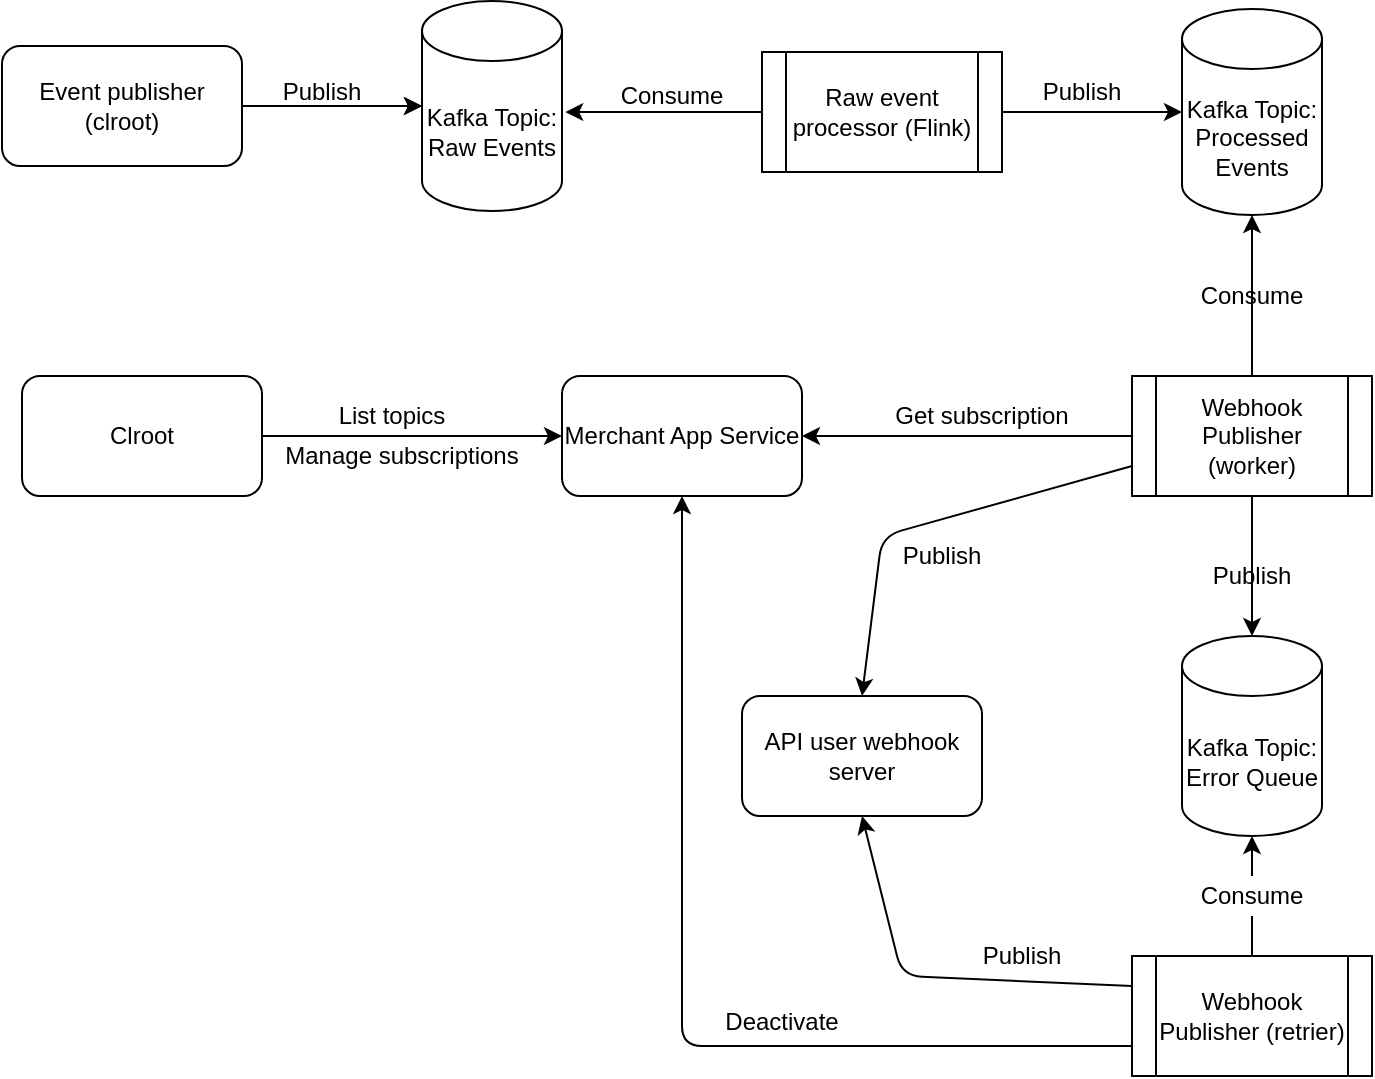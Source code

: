 <mxfile version="14.4.8" type="github">
  <diagram id="0bHECz6gH4kT4osSvVDA" name="Page-1">
    <mxGraphModel dx="1426" dy="826" grid="1" gridSize="10" guides="1" tooltips="1" connect="1" arrows="1" fold="1" page="1" pageScale="1" pageWidth="850" pageHeight="1100" background="#FFFFFF" math="0" shadow="0">
      <root>
        <mxCell id="0" />
        <mxCell id="1" parent="0" />
        <mxCell id="YQfu7MhCzdLPTRgZcDVn-2" value="" style="endArrow=classic;html=1;exitX=1;exitY=0.5;exitDx=0;exitDy=0;entryX=0;entryY=0.5;entryDx=0;entryDy=0;entryPerimeter=0;" parent="1" target="YQfu7MhCzdLPTRgZcDVn-4" edge="1">
          <mxGeometry width="50" height="50" relative="1" as="geometry">
            <mxPoint x="230" y="255" as="sourcePoint" />
            <mxPoint x="370" y="260" as="targetPoint" />
          </mxGeometry>
        </mxCell>
        <mxCell id="YQfu7MhCzdLPTRgZcDVn-3" value="Publish" style="text;html=1;strokeColor=none;fillColor=none;align=center;verticalAlign=middle;whiteSpace=wrap;rounded=0;" parent="1" vertex="1">
          <mxGeometry x="250" y="238" width="40" height="20" as="geometry" />
        </mxCell>
        <mxCell id="YQfu7MhCzdLPTRgZcDVn-4" value="Kafka Topic: Raw Events" style="shape=cylinder3;whiteSpace=wrap;html=1;boundedLbl=1;backgroundOutline=1;size=15;" parent="1" vertex="1">
          <mxGeometry x="320" y="202.5" width="70" height="105" as="geometry" />
        </mxCell>
        <mxCell id="YQfu7MhCzdLPTRgZcDVn-5" value="Raw event processor (Flink)" style="shape=process;whiteSpace=wrap;html=1;backgroundOutline=1;" parent="1" vertex="1">
          <mxGeometry x="490" y="228" width="120" height="60" as="geometry" />
        </mxCell>
        <mxCell id="YQfu7MhCzdLPTRgZcDVn-6" value="" style="endArrow=classic;html=1;exitX=0;exitY=0.5;exitDx=0;exitDy=0;entryX=1.023;entryY=0.529;entryDx=0;entryDy=0;entryPerimeter=0;" parent="1" source="YQfu7MhCzdLPTRgZcDVn-5" target="YQfu7MhCzdLPTRgZcDVn-4" edge="1">
          <mxGeometry width="50" height="50" relative="1" as="geometry">
            <mxPoint x="240" y="265" as="sourcePoint" />
            <mxPoint x="330" y="265" as="targetPoint" />
          </mxGeometry>
        </mxCell>
        <mxCell id="YQfu7MhCzdLPTRgZcDVn-7" value="Consume" style="text;html=1;strokeColor=none;fillColor=none;align=center;verticalAlign=middle;whiteSpace=wrap;rounded=0;" parent="1" vertex="1">
          <mxGeometry x="425" y="240" width="40" height="20" as="geometry" />
        </mxCell>
        <mxCell id="YQfu7MhCzdLPTRgZcDVn-8" value="Kafka Topic: Processed Events" style="shape=cylinder3;whiteSpace=wrap;html=1;boundedLbl=1;backgroundOutline=1;size=15;" parent="1" vertex="1">
          <mxGeometry x="700" y="206.5" width="70" height="103" as="geometry" />
        </mxCell>
        <mxCell id="YQfu7MhCzdLPTRgZcDVn-9" value="" style="endArrow=classic;html=1;exitX=1;exitY=0.5;exitDx=0;exitDy=0;entryX=0;entryY=0.5;entryDx=0;entryDy=0;entryPerimeter=0;" parent="1" target="YQfu7MhCzdLPTRgZcDVn-8" edge="1">
          <mxGeometry width="50" height="50" relative="1" as="geometry">
            <mxPoint x="610" y="258" as="sourcePoint" />
            <mxPoint x="700" y="258" as="targetPoint" />
          </mxGeometry>
        </mxCell>
        <mxCell id="YQfu7MhCzdLPTRgZcDVn-10" value="Publish" style="text;html=1;strokeColor=none;fillColor=none;align=center;verticalAlign=middle;whiteSpace=wrap;rounded=0;" parent="1" vertex="1">
          <mxGeometry x="630" y="238" width="40" height="20" as="geometry" />
        </mxCell>
        <mxCell id="YQfu7MhCzdLPTRgZcDVn-11" value="Webhook Publisher (worker)" style="shape=process;whiteSpace=wrap;html=1;backgroundOutline=1;" parent="1" vertex="1">
          <mxGeometry x="675" y="390" width="120" height="60" as="geometry" />
        </mxCell>
        <mxCell id="YQfu7MhCzdLPTRgZcDVn-12" value="Consume" style="text;html=1;align=center;verticalAlign=middle;whiteSpace=wrap;rounded=0;" parent="1" vertex="1">
          <mxGeometry x="715" y="340" width="40" height="20" as="geometry" />
        </mxCell>
        <mxCell id="YQfu7MhCzdLPTRgZcDVn-13" value="" style="endArrow=classic;html=1;exitX=0.5;exitY=0;exitDx=0;exitDy=0;entryX=0.5;entryY=1;entryDx=0;entryDy=0;entryPerimeter=0;" parent="1" source="YQfu7MhCzdLPTRgZcDVn-11" target="YQfu7MhCzdLPTRgZcDVn-8" edge="1">
          <mxGeometry width="50" height="50" relative="1" as="geometry">
            <mxPoint x="500" y="268" as="sourcePoint" />
            <mxPoint x="401.61" y="268.045" as="targetPoint" />
          </mxGeometry>
        </mxCell>
        <mxCell id="YQfu7MhCzdLPTRgZcDVn-14" value="Merchant App Service" style="rounded=1;whiteSpace=wrap;html=1;" parent="1" vertex="1">
          <mxGeometry x="390" y="390" width="120" height="60" as="geometry" />
        </mxCell>
        <mxCell id="YQfu7MhCzdLPTRgZcDVn-18" value="" style="edgeStyle=orthogonalEdgeStyle;rounded=0;orthogonalLoop=1;jettySize=auto;html=1;exitX=1;exitY=0.5;exitDx=0;exitDy=0;" parent="1" source="YQfu7MhCzdLPTRgZcDVn-17" target="YQfu7MhCzdLPTRgZcDVn-4" edge="1">
          <mxGeometry relative="1" as="geometry" />
        </mxCell>
        <mxCell id="YQfu7MhCzdLPTRgZcDVn-17" value="&lt;span&gt;Event publisher (clroot)&lt;/span&gt;" style="rounded=1;whiteSpace=wrap;html=1;" parent="1" vertex="1">
          <mxGeometry x="110" y="225" width="120" height="60" as="geometry" />
        </mxCell>
        <mxCell id="YQfu7MhCzdLPTRgZcDVn-19" value="" style="endArrow=classic;html=1;entryX=1;entryY=0.5;entryDx=0;entryDy=0;exitX=0;exitY=0.5;exitDx=0;exitDy=0;" parent="1" source="YQfu7MhCzdLPTRgZcDVn-11" target="YQfu7MhCzdLPTRgZcDVn-14" edge="1">
          <mxGeometry width="50" height="50" relative="1" as="geometry">
            <mxPoint x="670" y="420" as="sourcePoint" />
            <mxPoint x="500" y="310" as="targetPoint" />
          </mxGeometry>
        </mxCell>
        <mxCell id="YQfu7MhCzdLPTRgZcDVn-20" value="Get subscription" style="text;html=1;strokeColor=none;fillColor=none;align=center;verticalAlign=middle;whiteSpace=wrap;rounded=0;" parent="1" vertex="1">
          <mxGeometry x="550" y="400" width="100" height="20" as="geometry" />
        </mxCell>
        <mxCell id="YQfu7MhCzdLPTRgZcDVn-22" value="Clroot" style="rounded=1;whiteSpace=wrap;html=1;" parent="1" vertex="1">
          <mxGeometry x="120" y="390" width="120" height="60" as="geometry" />
        </mxCell>
        <mxCell id="YQfu7MhCzdLPTRgZcDVn-23" value="" style="endArrow=classic;html=1;exitX=1;exitY=0.5;exitDx=0;exitDy=0;" parent="1" source="YQfu7MhCzdLPTRgZcDVn-22" target="YQfu7MhCzdLPTRgZcDVn-14" edge="1">
          <mxGeometry width="50" height="50" relative="1" as="geometry">
            <mxPoint x="370" y="410" as="sourcePoint" />
            <mxPoint x="420" y="360" as="targetPoint" />
          </mxGeometry>
        </mxCell>
        <mxCell id="YQfu7MhCzdLPTRgZcDVn-24" value="Manage subscriptions" style="text;html=1;strokeColor=none;fillColor=none;align=center;verticalAlign=middle;whiteSpace=wrap;rounded=0;" parent="1" vertex="1">
          <mxGeometry x="250" y="420" width="120" height="20" as="geometry" />
        </mxCell>
        <mxCell id="YQfu7MhCzdLPTRgZcDVn-26" value="List topics" style="text;html=1;strokeColor=none;fillColor=none;align=center;verticalAlign=middle;whiteSpace=wrap;rounded=0;" parent="1" vertex="1">
          <mxGeometry x="270" y="400" width="70" height="20" as="geometry" />
        </mxCell>
        <mxCell id="YQfu7MhCzdLPTRgZcDVn-27" value="API user webhook server" style="rounded=1;whiteSpace=wrap;html=1;" parent="1" vertex="1">
          <mxGeometry x="480" y="550" width="120" height="60" as="geometry" />
        </mxCell>
        <mxCell id="YQfu7MhCzdLPTRgZcDVn-28" value="Kafka Topic: Error Queue" style="shape=cylinder3;whiteSpace=wrap;html=1;boundedLbl=1;backgroundOutline=1;size=15;" parent="1" vertex="1">
          <mxGeometry x="700" y="520" width="70" height="100" as="geometry" />
        </mxCell>
        <mxCell id="YQfu7MhCzdLPTRgZcDVn-32" value="" style="endArrow=classic;html=1;entryX=0.5;entryY=0;entryDx=0;entryDy=0;entryPerimeter=0;exitX=0.5;exitY=1;exitDx=0;exitDy=0;" parent="1" source="YQfu7MhCzdLPTRgZcDVn-11" target="YQfu7MhCzdLPTRgZcDVn-28" edge="1">
          <mxGeometry width="50" height="50" relative="1" as="geometry">
            <mxPoint x="550" y="520" as="sourcePoint" />
            <mxPoint x="750" y="540" as="targetPoint" />
          </mxGeometry>
        </mxCell>
        <mxCell id="YQfu7MhCzdLPTRgZcDVn-35" value="Webhook Publisher (retrier)" style="shape=process;whiteSpace=wrap;html=1;backgroundOutline=1;labelBackgroundColor=none;gradientColor=none;fillColor=none;" parent="1" vertex="1">
          <mxGeometry x="675" y="680" width="120" height="60" as="geometry" />
        </mxCell>
        <mxCell id="YQfu7MhCzdLPTRgZcDVn-36" value="" style="endArrow=classic;html=1;exitX=0.5;exitY=0;exitDx=0;exitDy=0;entryX=0.5;entryY=1;entryDx=0;entryDy=0;entryPerimeter=0;" parent="1" source="YQfu7MhCzdLPTRgZcDVn-37" target="YQfu7MhCzdLPTRgZcDVn-28" edge="1">
          <mxGeometry width="50" height="50" relative="1" as="geometry">
            <mxPoint x="550" y="560" as="sourcePoint" />
            <mxPoint x="735" y="653" as="targetPoint" />
          </mxGeometry>
        </mxCell>
        <mxCell id="YQfu7MhCzdLPTRgZcDVn-38" value="" style="endArrow=classic;html=1;entryX=0.5;entryY=1;entryDx=0;entryDy=0;exitX=0;exitY=0.25;exitDx=0;exitDy=0;" parent="1" source="YQfu7MhCzdLPTRgZcDVn-35" target="YQfu7MhCzdLPTRgZcDVn-27" edge="1">
          <mxGeometry width="50" height="50" relative="1" as="geometry">
            <mxPoint x="610" y="530" as="sourcePoint" />
            <mxPoint x="610" y="680" as="targetPoint" />
            <Array as="points">
              <mxPoint x="560" y="690" />
            </Array>
          </mxGeometry>
        </mxCell>
        <mxCell id="YQfu7MhCzdLPTRgZcDVn-39" value="Publish" style="text;html=1;strokeColor=none;fillColor=none;align=center;verticalAlign=middle;whiteSpace=wrap;rounded=0;labelBackgroundColor=none;" parent="1" vertex="1">
          <mxGeometry x="600" y="670" width="40" height="20" as="geometry" />
        </mxCell>
        <mxCell id="YQfu7MhCzdLPTRgZcDVn-30" value="Publish" style="text;html=1;strokeColor=none;align=center;verticalAlign=middle;whiteSpace=wrap;rounded=0;labelBackgroundColor=none;fillColor=#FFFFFF;opacity=0;shadow=0;" parent="1" vertex="1">
          <mxGeometry x="715" y="480" width="40" height="20" as="geometry" />
        </mxCell>
        <mxCell id="YQfu7MhCzdLPTRgZcDVn-40" value="" style="endArrow=classic;html=1;entryX=0.5;entryY=0;entryDx=0;entryDy=0;exitX=0;exitY=0.75;exitDx=0;exitDy=0;" parent="1" source="YQfu7MhCzdLPTRgZcDVn-11" target="YQfu7MhCzdLPTRgZcDVn-27" edge="1">
          <mxGeometry width="50" height="50" relative="1" as="geometry">
            <mxPoint x="440" y="570" as="sourcePoint" />
            <mxPoint x="490" y="520" as="targetPoint" />
            <Array as="points">
              <mxPoint x="550" y="470" />
            </Array>
          </mxGeometry>
        </mxCell>
        <mxCell id="YQfu7MhCzdLPTRgZcDVn-37" value="Consume" style="text;html=1;strokeColor=none;fillColor=none;align=center;verticalAlign=middle;whiteSpace=wrap;rounded=0;" parent="1" vertex="1">
          <mxGeometry x="715" y="640" width="40" height="20" as="geometry" />
        </mxCell>
        <mxCell id="YQfu7MhCzdLPTRgZcDVn-49" value="" style="endArrow=none;html=1;entryX=0.5;entryY=1;entryDx=0;entryDy=0;" parent="1" source="YQfu7MhCzdLPTRgZcDVn-35" target="YQfu7MhCzdLPTRgZcDVn-37" edge="1">
          <mxGeometry width="50" height="50" relative="1" as="geometry">
            <mxPoint x="240" y="670" as="sourcePoint" />
            <mxPoint x="290" y="620" as="targetPoint" />
          </mxGeometry>
        </mxCell>
        <mxCell id="YQfu7MhCzdLPTRgZcDVn-50" value="Publish" style="text;html=1;strokeColor=none;fillColor=none;align=center;verticalAlign=middle;whiteSpace=wrap;rounded=0;shadow=0;labelBackgroundColor=none;" parent="1" vertex="1">
          <mxGeometry x="560" y="470" width="40" height="20" as="geometry" />
        </mxCell>
        <mxCell id="5HnYCXXpj0d9J9xOdvyr-3" value="" style="endArrow=classic;html=1;exitX=0;exitY=0.75;exitDx=0;exitDy=0;entryX=0.5;entryY=1;entryDx=0;entryDy=0;" edge="1" parent="1" source="YQfu7MhCzdLPTRgZcDVn-35" target="YQfu7MhCzdLPTRgZcDVn-14">
          <mxGeometry width="50" height="50" relative="1" as="geometry">
            <mxPoint x="410" y="740" as="sourcePoint" />
            <mxPoint x="460" y="690" as="targetPoint" />
            <Array as="points">
              <mxPoint x="450" y="725" />
            </Array>
          </mxGeometry>
        </mxCell>
        <mxCell id="5HnYCXXpj0d9J9xOdvyr-8" value="Deactivate" style="text;html=1;strokeColor=none;fillColor=none;align=center;verticalAlign=middle;whiteSpace=wrap;rounded=0;" vertex="1" parent="1">
          <mxGeometry x="480" y="703" width="40" height="20" as="geometry" />
        </mxCell>
      </root>
    </mxGraphModel>
  </diagram>
</mxfile>
